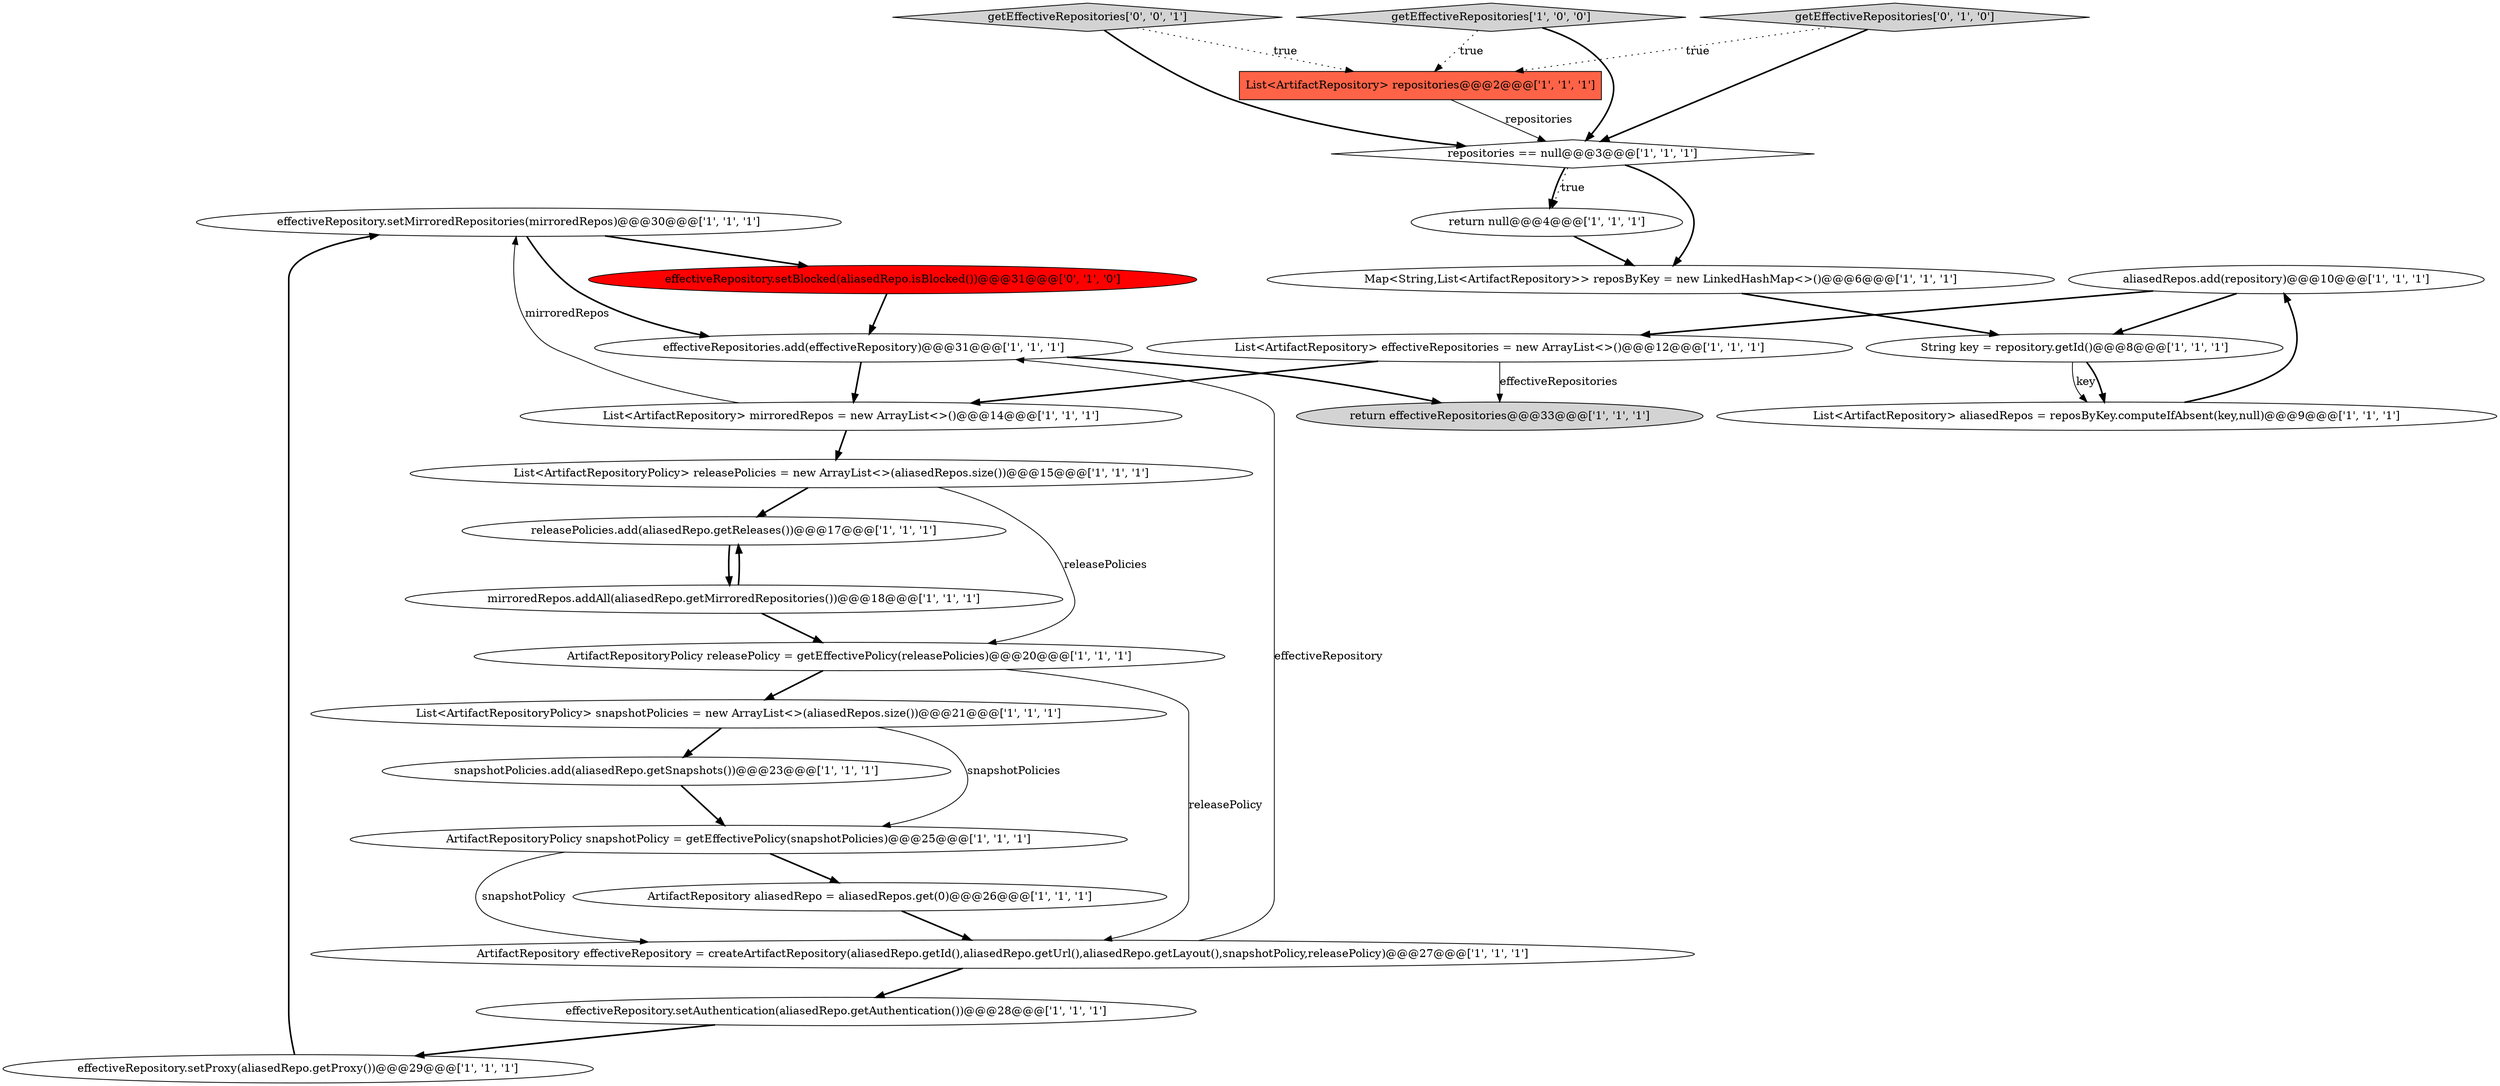 digraph {
15 [style = filled, label = "effectiveRepository.setMirroredRepositories(mirroredRepos)@@@30@@@['1', '1', '1']", fillcolor = white, shape = ellipse image = "AAA0AAABBB1BBB"];
20 [style = filled, label = "ArtifactRepositoryPolicy snapshotPolicy = getEffectivePolicy(snapshotPolicies)@@@25@@@['1', '1', '1']", fillcolor = white, shape = ellipse image = "AAA0AAABBB1BBB"];
5 [style = filled, label = "List<ArtifactRepository> aliasedRepos = reposByKey.computeIfAbsent(key,null)@@@9@@@['1', '1', '1']", fillcolor = white, shape = ellipse image = "AAA0AAABBB1BBB"];
17 [style = filled, label = "List<ArtifactRepositoryPolicy> snapshotPolicies = new ArrayList<>(aliasedRepos.size())@@@21@@@['1', '1', '1']", fillcolor = white, shape = ellipse image = "AAA0AAABBB1BBB"];
23 [style = filled, label = "effectiveRepositories.add(effectiveRepository)@@@31@@@['1', '1', '1']", fillcolor = white, shape = ellipse image = "AAA0AAABBB1BBB"];
18 [style = filled, label = "List<ArtifactRepository> mirroredRepos = new ArrayList<>()@@@14@@@['1', '1', '1']", fillcolor = white, shape = ellipse image = "AAA0AAABBB1BBB"];
7 [style = filled, label = "List<ArtifactRepository> repositories@@@2@@@['1', '1', '1']", fillcolor = tomato, shape = box image = "AAA0AAABBB1BBB"];
25 [style = filled, label = "effectiveRepository.setBlocked(aliasedRepo.isBlocked())@@@31@@@['0', '1', '0']", fillcolor = red, shape = ellipse image = "AAA1AAABBB2BBB"];
26 [style = filled, label = "getEffectiveRepositories['0', '0', '1']", fillcolor = lightgray, shape = diamond image = "AAA0AAABBB3BBB"];
22 [style = filled, label = "return null@@@4@@@['1', '1', '1']", fillcolor = white, shape = ellipse image = "AAA0AAABBB1BBB"];
4 [style = filled, label = "ArtifactRepository aliasedRepo = aliasedRepos.get(0)@@@26@@@['1', '1', '1']", fillcolor = white, shape = ellipse image = "AAA0AAABBB1BBB"];
19 [style = filled, label = "snapshotPolicies.add(aliasedRepo.getSnapshots())@@@23@@@['1', '1', '1']", fillcolor = white, shape = ellipse image = "AAA0AAABBB1BBB"];
24 [style = filled, label = "getEffectiveRepositories['0', '1', '0']", fillcolor = lightgray, shape = diamond image = "AAA0AAABBB2BBB"];
13 [style = filled, label = "mirroredRepos.addAll(aliasedRepo.getMirroredRepositories())@@@18@@@['1', '1', '1']", fillcolor = white, shape = ellipse image = "AAA0AAABBB1BBB"];
0 [style = filled, label = "aliasedRepos.add(repository)@@@10@@@['1', '1', '1']", fillcolor = white, shape = ellipse image = "AAA0AAABBB1BBB"];
2 [style = filled, label = "getEffectiveRepositories['1', '0', '0']", fillcolor = lightgray, shape = diamond image = "AAA0AAABBB1BBB"];
8 [style = filled, label = "List<ArtifactRepository> effectiveRepositories = new ArrayList<>()@@@12@@@['1', '1', '1']", fillcolor = white, shape = ellipse image = "AAA0AAABBB1BBB"];
12 [style = filled, label = "repositories == null@@@3@@@['1', '1', '1']", fillcolor = white, shape = diamond image = "AAA0AAABBB1BBB"];
6 [style = filled, label = "List<ArtifactRepositoryPolicy> releasePolicies = new ArrayList<>(aliasedRepos.size())@@@15@@@['1', '1', '1']", fillcolor = white, shape = ellipse image = "AAA0AAABBB1BBB"];
14 [style = filled, label = "ArtifactRepository effectiveRepository = createArtifactRepository(aliasedRepo.getId(),aliasedRepo.getUrl(),aliasedRepo.getLayout(),snapshotPolicy,releasePolicy)@@@27@@@['1', '1', '1']", fillcolor = white, shape = ellipse image = "AAA0AAABBB1BBB"];
21 [style = filled, label = "Map<String,List<ArtifactRepository>> reposByKey = new LinkedHashMap<>()@@@6@@@['1', '1', '1']", fillcolor = white, shape = ellipse image = "AAA0AAABBB1BBB"];
16 [style = filled, label = "return effectiveRepositories@@@33@@@['1', '1', '1']", fillcolor = lightgray, shape = ellipse image = "AAA0AAABBB1BBB"];
1 [style = filled, label = "ArtifactRepositoryPolicy releasePolicy = getEffectivePolicy(releasePolicies)@@@20@@@['1', '1', '1']", fillcolor = white, shape = ellipse image = "AAA0AAABBB1BBB"];
10 [style = filled, label = "effectiveRepository.setProxy(aliasedRepo.getProxy())@@@29@@@['1', '1', '1']", fillcolor = white, shape = ellipse image = "AAA0AAABBB1BBB"];
3 [style = filled, label = "releasePolicies.add(aliasedRepo.getReleases())@@@17@@@['1', '1', '1']", fillcolor = white, shape = ellipse image = "AAA0AAABBB1BBB"];
11 [style = filled, label = "String key = repository.getId()@@@8@@@['1', '1', '1']", fillcolor = white, shape = ellipse image = "AAA0AAABBB1BBB"];
9 [style = filled, label = "effectiveRepository.setAuthentication(aliasedRepo.getAuthentication())@@@28@@@['1', '1', '1']", fillcolor = white, shape = ellipse image = "AAA0AAABBB1BBB"];
6->3 [style = bold, label=""];
15->23 [style = bold, label=""];
24->12 [style = bold, label=""];
4->14 [style = bold, label=""];
23->16 [style = bold, label=""];
10->15 [style = bold, label=""];
7->12 [style = solid, label="repositories"];
20->14 [style = solid, label="snapshotPolicy"];
12->21 [style = bold, label=""];
8->18 [style = bold, label=""];
11->5 [style = solid, label="key"];
15->25 [style = bold, label=""];
19->20 [style = bold, label=""];
25->23 [style = bold, label=""];
22->21 [style = bold, label=""];
14->23 [style = solid, label="effectiveRepository"];
0->11 [style = bold, label=""];
9->10 [style = bold, label=""];
18->15 [style = solid, label="mirroredRepos"];
1->14 [style = solid, label="releasePolicy"];
17->19 [style = bold, label=""];
13->1 [style = bold, label=""];
2->12 [style = bold, label=""];
1->17 [style = bold, label=""];
20->4 [style = bold, label=""];
6->1 [style = solid, label="releasePolicies"];
11->5 [style = bold, label=""];
26->12 [style = bold, label=""];
12->22 [style = dotted, label="true"];
13->3 [style = bold, label=""];
5->0 [style = bold, label=""];
21->11 [style = bold, label=""];
18->6 [style = bold, label=""];
2->7 [style = dotted, label="true"];
8->16 [style = solid, label="effectiveRepositories"];
17->20 [style = solid, label="snapshotPolicies"];
0->8 [style = bold, label=""];
3->13 [style = bold, label=""];
14->9 [style = bold, label=""];
24->7 [style = dotted, label="true"];
12->22 [style = bold, label=""];
23->18 [style = bold, label=""];
26->7 [style = dotted, label="true"];
}
